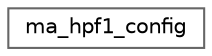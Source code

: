 digraph "Graphical Class Hierarchy"
{
 // LATEX_PDF_SIZE
  bgcolor="transparent";
  edge [fontname=Helvetica,fontsize=10,labelfontname=Helvetica,labelfontsize=10];
  node [fontname=Helvetica,fontsize=10,shape=box,height=0.2,width=0.4];
  rankdir="LR";
  Node0 [id="Node000000",label="ma_hpf1_config",height=0.2,width=0.4,color="grey40", fillcolor="white", style="filled",URL="$structma__hpf1__config.html",tooltip=" "];
}
